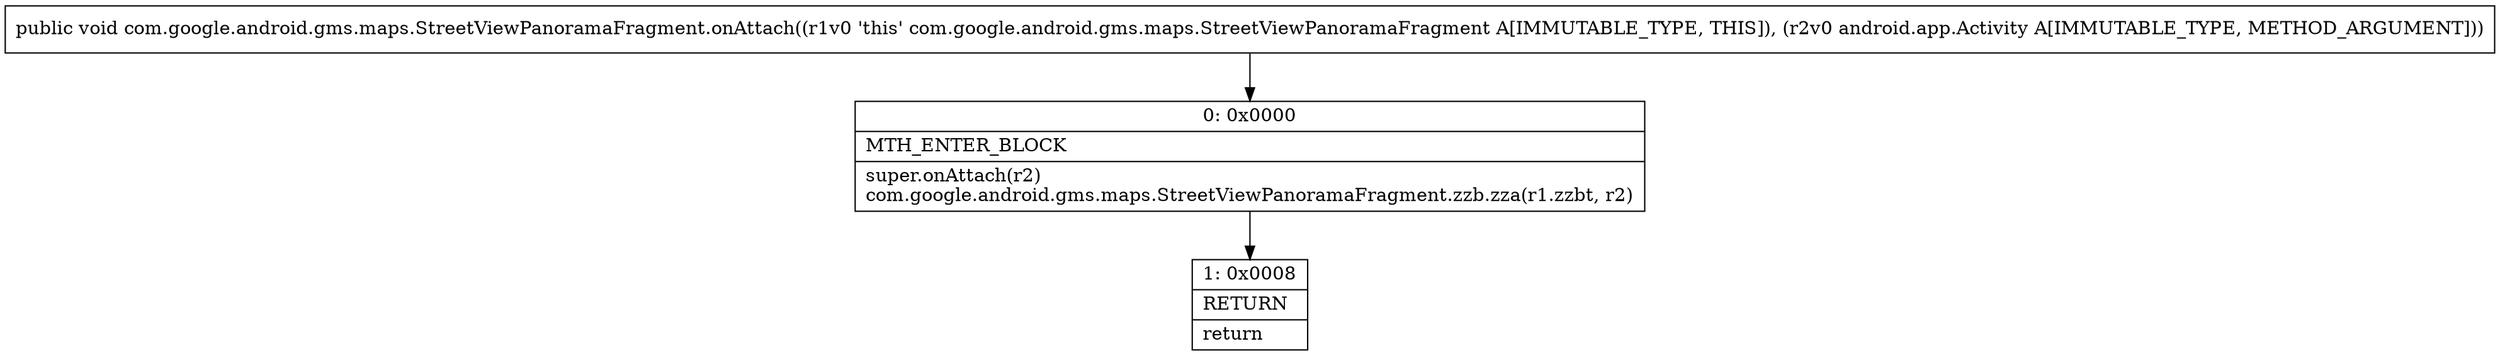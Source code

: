 digraph "CFG forcom.google.android.gms.maps.StreetViewPanoramaFragment.onAttach(Landroid\/app\/Activity;)V" {
Node_0 [shape=record,label="{0\:\ 0x0000|MTH_ENTER_BLOCK\l|super.onAttach(r2)\lcom.google.android.gms.maps.StreetViewPanoramaFragment.zzb.zza(r1.zzbt, r2)\l}"];
Node_1 [shape=record,label="{1\:\ 0x0008|RETURN\l|return\l}"];
MethodNode[shape=record,label="{public void com.google.android.gms.maps.StreetViewPanoramaFragment.onAttach((r1v0 'this' com.google.android.gms.maps.StreetViewPanoramaFragment A[IMMUTABLE_TYPE, THIS]), (r2v0 android.app.Activity A[IMMUTABLE_TYPE, METHOD_ARGUMENT])) }"];
MethodNode -> Node_0;
Node_0 -> Node_1;
}

